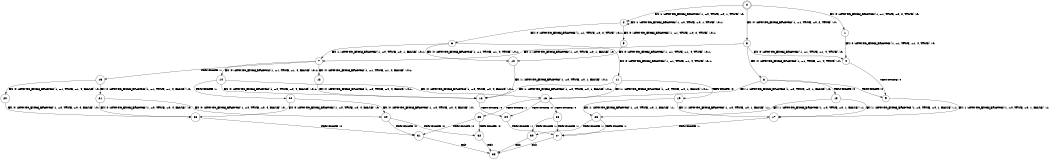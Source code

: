 digraph BCG {
size = "7, 10.5";
center = TRUE;
node [shape = circle];
0 [peripheries = 2];
0 -> 1 [label = "EX !0 !ATOMIC_EXCH_BRANCH (1, +1, TRUE, +0, 2, TRUE) !:0:"];
0 -> 2 [label = "EX !1 !ATOMIC_EXCH_BRANCH (1, +0, TRUE, +0, 1, TRUE) !:0:"];
0 -> 3 [label = "EX !0 !ATOMIC_EXCH_BRANCH (1, +1, TRUE, +0, 2, TRUE) !:0:"];
1 -> 4 [label = "EX !0 !ATOMIC_EXCH_BRANCH (1, +1, TRUE, +1, 4, TRUE) !:0:"];
2 -> 5 [label = "EX !0 !ATOMIC_EXCH_BRANCH (1, +1, TRUE, +0, 2, TRUE) !:0:1:"];
2 -> 6 [label = "EX !0 !ATOMIC_EXCH_BRANCH (1, +1, TRUE, +0, 2, TRUE) !:0:1:"];
2 -> 2 [label = "EX !1 !ATOMIC_EXCH_BRANCH (1, +0, TRUE, +0, 1, TRUE) !:0:1:"];
3 -> 4 [label = "EX !0 !ATOMIC_EXCH_BRANCH (1, +1, TRUE, +1, 4, TRUE) !:0:"];
3 -> 7 [label = "EX !1 !ATOMIC_EXCH_BRANCH (1, +0, TRUE, +0, 1, FALSE) !:0:"];
3 -> 8 [label = "EX !0 !ATOMIC_EXCH_BRANCH (1, +1, TRUE, +1, 4, TRUE) !:0:"];
4 -> 9 [label = "TERMINATE !0"];
5 -> 10 [label = "EX !0 !ATOMIC_EXCH_BRANCH (1, +1, TRUE, +1, 4, TRUE) !:0:1:"];
6 -> 10 [label = "EX !0 !ATOMIC_EXCH_BRANCH (1, +1, TRUE, +1, 4, TRUE) !:0:1:"];
6 -> 7 [label = "EX !1 !ATOMIC_EXCH_BRANCH (1, +0, TRUE, +0, 1, FALSE) !:0:1:"];
6 -> 11 [label = "EX !0 !ATOMIC_EXCH_BRANCH (1, +1, TRUE, +1, 4, TRUE) !:0:1:"];
7 -> 12 [label = "EX !0 !ATOMIC_EXCH_BRANCH (1, +1, TRUE, +1, 4, FALSE) !:0:1:"];
7 -> 13 [label = "TERMINATE !1"];
7 -> 14 [label = "EX !0 !ATOMIC_EXCH_BRANCH (1, +1, TRUE, +1, 4, FALSE) !:0:1:"];
8 -> 9 [label = "TERMINATE !0"];
8 -> 15 [label = "TERMINATE !0"];
8 -> 16 [label = "EX !1 !ATOMIC_EXCH_BRANCH (1, +0, TRUE, +0, 1, FALSE) !:0:"];
9 -> 17 [label = "EX !1 !ATOMIC_EXCH_BRANCH (1, +0, TRUE, +0, 1, FALSE) !:1:"];
10 -> 18 [label = "EX !1 !ATOMIC_EXCH_BRANCH (1, +0, TRUE, +0, 1, FALSE) !:0:1:"];
11 -> 18 [label = "EX !1 !ATOMIC_EXCH_BRANCH (1, +0, TRUE, +0, 1, FALSE) !:0:1:"];
11 -> 19 [label = "TERMINATE !0"];
11 -> 16 [label = "EX !1 !ATOMIC_EXCH_BRANCH (1, +0, TRUE, +0, 1, FALSE) !:0:1:"];
12 -> 18 [label = "EX !0 !ATOMIC_EXCH_BRANCH (1, +0, TRUE, +0, 4, FALSE) !:0:1:"];
13 -> 20 [label = "EX !0 !ATOMIC_EXCH_BRANCH (1, +1, TRUE, +1, 4, FALSE) !:0:"];
13 -> 21 [label = "EX !0 !ATOMIC_EXCH_BRANCH (1, +1, TRUE, +1, 4, FALSE) !:0:"];
14 -> 18 [label = "EX !0 !ATOMIC_EXCH_BRANCH (1, +0, TRUE, +0, 4, FALSE) !:0:1:"];
14 -> 22 [label = "TERMINATE !1"];
14 -> 16 [label = "EX !0 !ATOMIC_EXCH_BRANCH (1, +0, TRUE, +0, 4, FALSE) !:0:1:"];
15 -> 17 [label = "EX !1 !ATOMIC_EXCH_BRANCH (1, +0, TRUE, +0, 1, FALSE) !:1:"];
15 -> 23 [label = "EX !1 !ATOMIC_EXCH_BRANCH (1, +0, TRUE, +0, 1, FALSE) !:1:"];
16 -> 24 [label = "TERMINATE !0"];
16 -> 25 [label = "TERMINATE !1"];
16 -> 26 [label = "TERMINATE !0"];
17 -> 27 [label = "TERMINATE !1"];
18 -> 24 [label = "TERMINATE !0"];
19 -> 17 [label = "EX !1 !ATOMIC_EXCH_BRANCH (1, +0, TRUE, +0, 1, FALSE) !:1:"];
19 -> 23 [label = "EX !1 !ATOMIC_EXCH_BRANCH (1, +0, TRUE, +0, 1, FALSE) !:1:"];
20 -> 28 [label = "EX !0 !ATOMIC_EXCH_BRANCH (1, +0, TRUE, +0, 4, FALSE) !:0:"];
21 -> 28 [label = "EX !0 !ATOMIC_EXCH_BRANCH (1, +0, TRUE, +0, 4, FALSE) !:0:"];
21 -> 29 [label = "EX !0 !ATOMIC_EXCH_BRANCH (1, +0, TRUE, +0, 4, FALSE) !:0:"];
22 -> 28 [label = "EX !0 !ATOMIC_EXCH_BRANCH (1, +0, TRUE, +0, 4, FALSE) !:0:"];
22 -> 29 [label = "EX !0 !ATOMIC_EXCH_BRANCH (1, +0, TRUE, +0, 4, FALSE) !:0:"];
23 -> 27 [label = "TERMINATE !1"];
23 -> 30 [label = "TERMINATE !1"];
24 -> 27 [label = "TERMINATE !1"];
25 -> 31 [label = "TERMINATE !0"];
25 -> 32 [label = "TERMINATE !0"];
26 -> 27 [label = "TERMINATE !1"];
26 -> 30 [label = "TERMINATE !1"];
27 -> 33 [label = "exit"];
28 -> 31 [label = "TERMINATE !0"];
29 -> 31 [label = "TERMINATE !0"];
29 -> 32 [label = "TERMINATE !0"];
30 -> 33 [label = "exit"];
31 -> 33 [label = "exit"];
32 -> 33 [label = "exit"];
}
